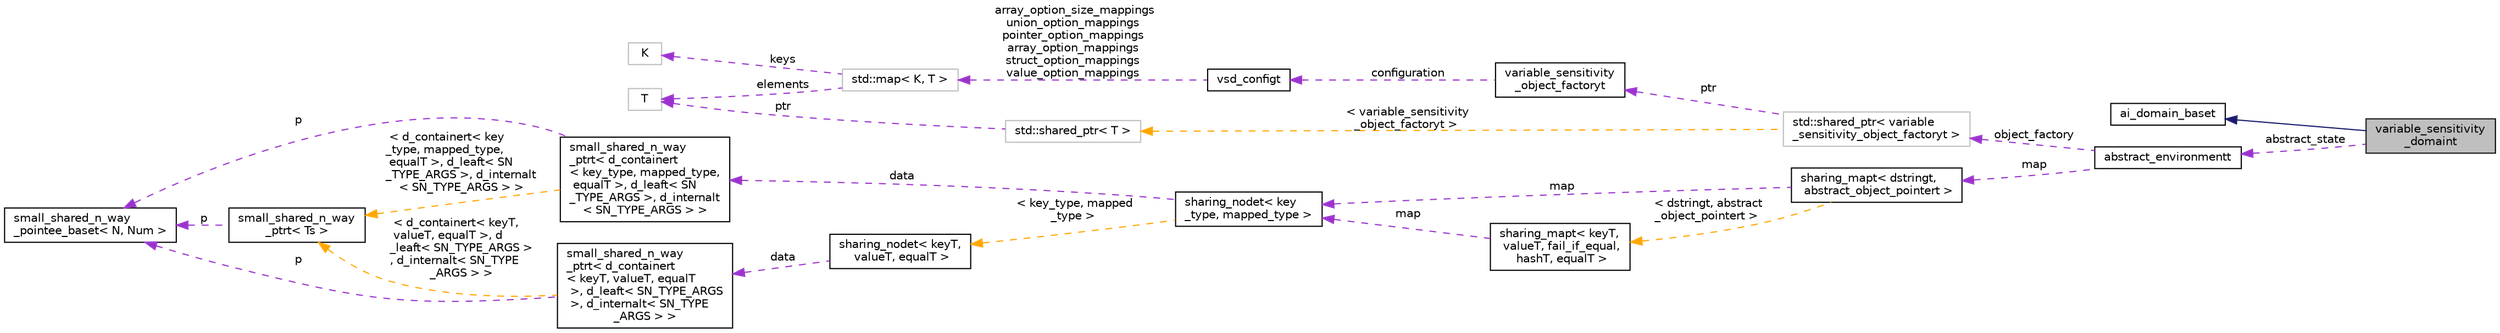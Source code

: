 digraph "variable_sensitivity_domaint"
{
 // LATEX_PDF_SIZE
  bgcolor="transparent";
  edge [fontname="Helvetica",fontsize="10",labelfontname="Helvetica",labelfontsize="10"];
  node [fontname="Helvetica",fontsize="10",shape=record];
  rankdir="LR";
  Node1 [label="variable_sensitivity\l_domaint",height=0.2,width=0.4,color="black", fillcolor="grey75", style="filled", fontcolor="black",tooltip=" "];
  Node2 -> Node1 [dir="back",color="midnightblue",fontsize="10",style="solid",fontname="Helvetica"];
  Node2 [label="ai_domain_baset",height=0.2,width=0.4,color="black",URL="$classai__domain__baset.html",tooltip="The interface offered by a domain, allows code to manipulate domains without knowing their exact type..."];
  Node3 -> Node1 [dir="back",color="darkorchid3",fontsize="10",style="dashed",label=" abstract_state" ,fontname="Helvetica"];
  Node3 [label="abstract_environmentt",height=0.2,width=0.4,color="black",URL="$classabstract__environmentt.html",tooltip=" "];
  Node4 -> Node3 [dir="back",color="darkorchid3",fontsize="10",style="dashed",label=" object_factory" ,fontname="Helvetica"];
  Node4 [label="std::shared_ptr\< variable\l_sensitivity_object_factoryt \>",height=0.2,width=0.4,color="grey75",tooltip=" "];
  Node5 -> Node4 [dir="back",color="darkorchid3",fontsize="10",style="dashed",label=" ptr" ,fontname="Helvetica"];
  Node5 [label="variable_sensitivity\l_object_factoryt",height=0.2,width=0.4,color="black",URL="$classvariable__sensitivity__object__factoryt.html",tooltip=" "];
  Node6 -> Node5 [dir="back",color="darkorchid3",fontsize="10",style="dashed",label=" configuration" ,fontname="Helvetica"];
  Node6 [label="vsd_configt",height=0.2,width=0.4,color="black",URL="$structvsd__configt.html",tooltip=" "];
  Node7 -> Node6 [dir="back",color="darkorchid3",fontsize="10",style="dashed",label=" array_option_size_mappings\nunion_option_mappings\npointer_option_mappings\narray_option_mappings\nstruct_option_mappings\nvalue_option_mappings" ,fontname="Helvetica"];
  Node7 [label="std::map\< K, T \>",height=0.2,width=0.4,color="grey75",tooltip="STL class."];
  Node8 -> Node7 [dir="back",color="darkorchid3",fontsize="10",style="dashed",label=" keys" ,fontname="Helvetica"];
  Node8 [label="K",height=0.2,width=0.4,color="grey75",tooltip=" "];
  Node9 -> Node7 [dir="back",color="darkorchid3",fontsize="10",style="dashed",label=" elements" ,fontname="Helvetica"];
  Node9 [label="T",height=0.2,width=0.4,color="grey75",tooltip=" "];
  Node10 -> Node4 [dir="back",color="orange",fontsize="10",style="dashed",label=" \< variable_sensitivity\l_object_factoryt \>" ,fontname="Helvetica"];
  Node10 [label="std::shared_ptr\< T \>",height=0.2,width=0.4,color="grey75",tooltip="STL class."];
  Node9 -> Node10 [dir="back",color="darkorchid3",fontsize="10",style="dashed",label=" ptr" ,fontname="Helvetica"];
  Node11 -> Node3 [dir="back",color="darkorchid3",fontsize="10",style="dashed",label=" map" ,fontname="Helvetica"];
  Node11 [label="sharing_mapt\< dstringt,\l abstract_object_pointert \>",height=0.2,width=0.4,color="black",URL="$classsharing__mapt.html",tooltip=" "];
  Node12 -> Node11 [dir="back",color="darkorchid3",fontsize="10",style="dashed",label=" map" ,fontname="Helvetica"];
  Node12 [label="sharing_nodet\< key\l_type, mapped_type \>",height=0.2,width=0.4,color="black",URL="$classsharing__nodet.html",tooltip=" "];
  Node13 -> Node12 [dir="back",color="darkorchid3",fontsize="10",style="dashed",label=" data" ,fontname="Helvetica"];
  Node13 [label="small_shared_n_way\l_ptrt\< d_containert\l\< key_type, mapped_type,\l equalT \>, d_leaft\< SN\l_TYPE_ARGS \>, d_internalt\l\< SN_TYPE_ARGS \> \>",height=0.2,width=0.4,color="black",URL="$classsmall__shared__n__way__ptrt.html",tooltip=" "];
  Node14 -> Node13 [dir="back",color="darkorchid3",fontsize="10",style="dashed",label=" p" ,fontname="Helvetica"];
  Node14 [label="small_shared_n_way\l_pointee_baset\< N, Num \>",height=0.2,width=0.4,color="black",URL="$classsmall__shared__n__way__pointee__baset.html",tooltip=" "];
  Node15 -> Node13 [dir="back",color="orange",fontsize="10",style="dashed",label=" \< d_containert\< key\l_type, mapped_type,\l equalT \>, d_leaft\< SN\l_TYPE_ARGS \>, d_internalt\l\< SN_TYPE_ARGS \> \>" ,fontname="Helvetica"];
  Node15 [label="small_shared_n_way\l_ptrt\< Ts \>",height=0.2,width=0.4,color="black",URL="$classsmall__shared__n__way__ptrt.html",tooltip="This class is similar to small_shared_ptrt and boost's intrusive_ptr."];
  Node14 -> Node15 [dir="back",color="darkorchid3",fontsize="10",style="dashed",label=" p" ,fontname="Helvetica"];
  Node16 -> Node12 [dir="back",color="orange",fontsize="10",style="dashed",label=" \< key_type, mapped\l_type \>" ,fontname="Helvetica"];
  Node16 [label="sharing_nodet\< keyT,\l valueT, equalT \>",height=0.2,width=0.4,color="black",URL="$classsharing__nodet.html",tooltip=" "];
  Node17 -> Node16 [dir="back",color="darkorchid3",fontsize="10",style="dashed",label=" data" ,fontname="Helvetica"];
  Node17 [label="small_shared_n_way\l_ptrt\< d_containert\l\< keyT, valueT, equalT\l \>, d_leaft\< SN_TYPE_ARGS\l \>, d_internalt\< SN_TYPE\l_ARGS \> \>",height=0.2,width=0.4,color="black",URL="$classsmall__shared__n__way__ptrt.html",tooltip=" "];
  Node14 -> Node17 [dir="back",color="darkorchid3",fontsize="10",style="dashed",label=" p" ,fontname="Helvetica"];
  Node15 -> Node17 [dir="back",color="orange",fontsize="10",style="dashed",label=" \< d_containert\< keyT,\l valueT, equalT \>, d\l_leaft\< SN_TYPE_ARGS \>\l, d_internalt\< SN_TYPE\l_ARGS \> \>" ,fontname="Helvetica"];
  Node18 -> Node11 [dir="back",color="orange",fontsize="10",style="dashed",label=" \< dstringt, abstract\l_object_pointert \>" ,fontname="Helvetica"];
  Node18 [label="sharing_mapt\< keyT,\l valueT, fail_if_equal,\l hashT, equalT \>",height=0.2,width=0.4,color="black",URL="$classsharing__mapt.html",tooltip="A map implemented as a tree where subtrees can be shared between different maps."];
  Node12 -> Node18 [dir="back",color="darkorchid3",fontsize="10",style="dashed",label=" map" ,fontname="Helvetica"];
}
